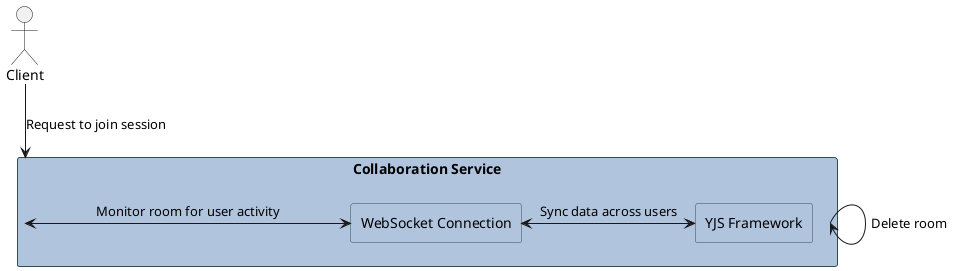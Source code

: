 @startuml

top to bottom direction

skinparam rectangle {
  BackgroundColor LightSteelBlue
  BorderColor DarkSlateGray
  FontColor Black
}

actor Client as client

rectangle "Collaboration Service" as collabService {
  rectangle "YJS Framework" as yjs
  rectangle "WebSocket Connection" as wsc
}

client -d-> collabService : Request to join session

wsc <-> yjs : Sync data across users

collabService <-> wsc : Monitor room for user activity

collabService -> collabService : Delete room

@enduml